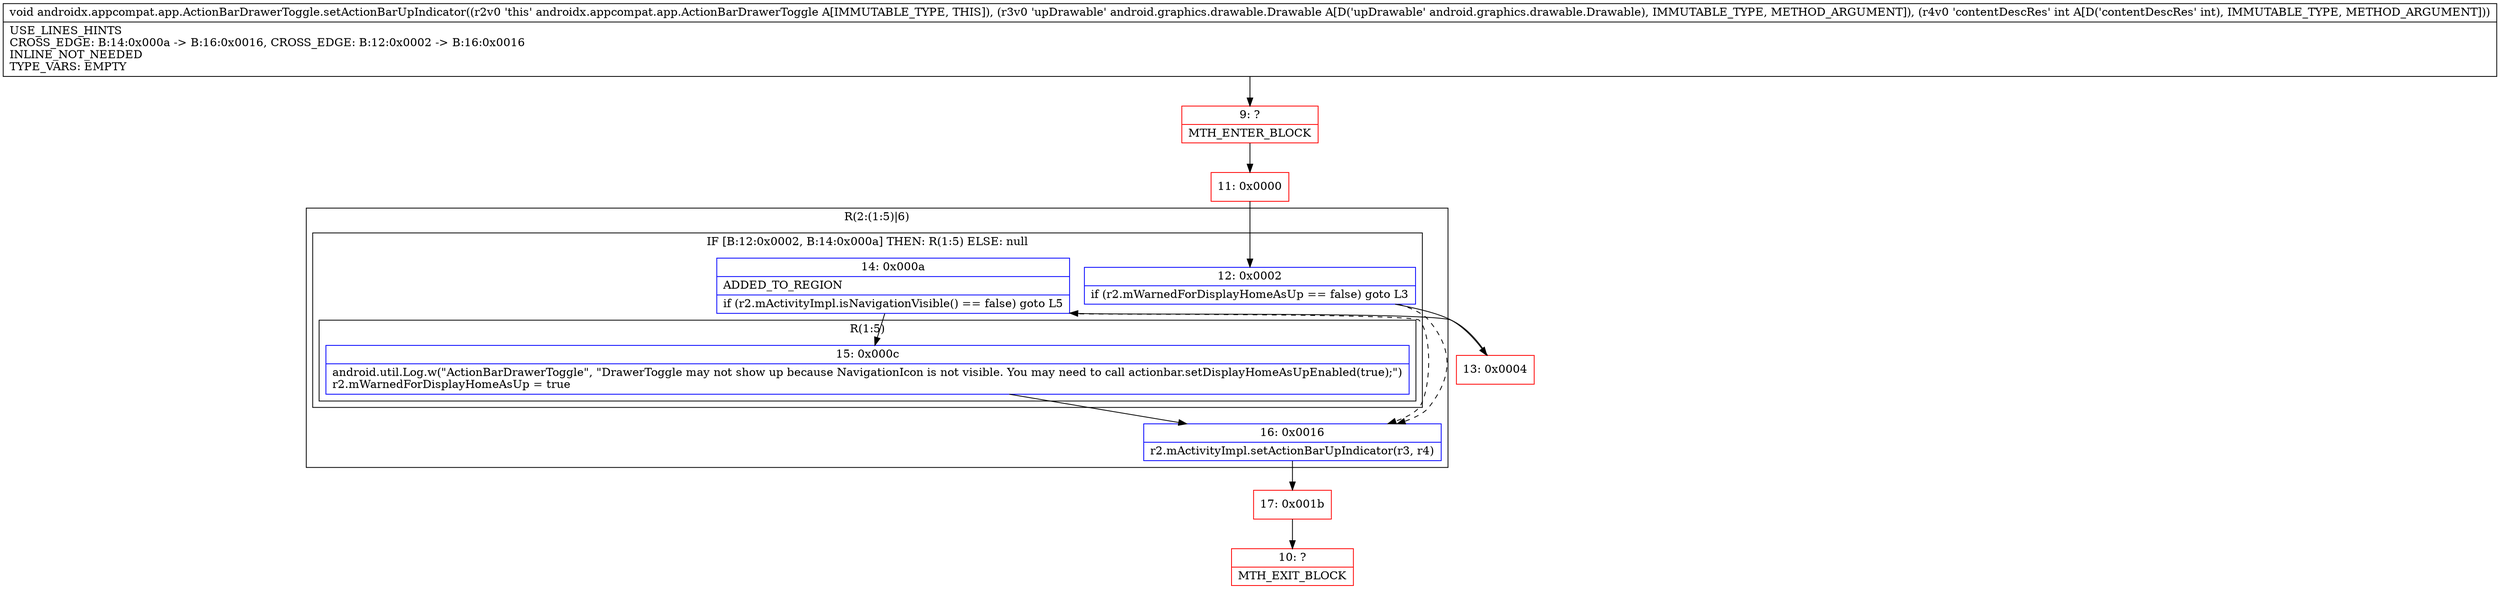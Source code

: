 digraph "CFG forandroidx.appcompat.app.ActionBarDrawerToggle.setActionBarUpIndicator(Landroid\/graphics\/drawable\/Drawable;I)V" {
subgraph cluster_Region_1724337323 {
label = "R(2:(1:5)|6)";
node [shape=record,color=blue];
subgraph cluster_IfRegion_745044050 {
label = "IF [B:12:0x0002, B:14:0x000a] THEN: R(1:5) ELSE: null";
node [shape=record,color=blue];
Node_12 [shape=record,label="{12\:\ 0x0002|if (r2.mWarnedForDisplayHomeAsUp == false) goto L3\l}"];
Node_14 [shape=record,label="{14\:\ 0x000a|ADDED_TO_REGION\l|if (r2.mActivityImpl.isNavigationVisible() == false) goto L5\l}"];
subgraph cluster_Region_740991862 {
label = "R(1:5)";
node [shape=record,color=blue];
Node_15 [shape=record,label="{15\:\ 0x000c|android.util.Log.w(\"ActionBarDrawerToggle\", \"DrawerToggle may not show up because NavigationIcon is not visible. You may need to call actionbar.setDisplayHomeAsUpEnabled(true);\")\lr2.mWarnedForDisplayHomeAsUp = true\l}"];
}
}
Node_16 [shape=record,label="{16\:\ 0x0016|r2.mActivityImpl.setActionBarUpIndicator(r3, r4)\l}"];
}
Node_9 [shape=record,color=red,label="{9\:\ ?|MTH_ENTER_BLOCK\l}"];
Node_11 [shape=record,color=red,label="{11\:\ 0x0000}"];
Node_13 [shape=record,color=red,label="{13\:\ 0x0004}"];
Node_17 [shape=record,color=red,label="{17\:\ 0x001b}"];
Node_10 [shape=record,color=red,label="{10\:\ ?|MTH_EXIT_BLOCK\l}"];
MethodNode[shape=record,label="{void androidx.appcompat.app.ActionBarDrawerToggle.setActionBarUpIndicator((r2v0 'this' androidx.appcompat.app.ActionBarDrawerToggle A[IMMUTABLE_TYPE, THIS]), (r3v0 'upDrawable' android.graphics.drawable.Drawable A[D('upDrawable' android.graphics.drawable.Drawable), IMMUTABLE_TYPE, METHOD_ARGUMENT]), (r4v0 'contentDescRes' int A[D('contentDescRes' int), IMMUTABLE_TYPE, METHOD_ARGUMENT]))  | USE_LINES_HINTS\lCROSS_EDGE: B:14:0x000a \-\> B:16:0x0016, CROSS_EDGE: B:12:0x0002 \-\> B:16:0x0016\lINLINE_NOT_NEEDED\lTYPE_VARS: EMPTY\l}"];
MethodNode -> Node_9;Node_12 -> Node_13;
Node_12 -> Node_16[style=dashed];
Node_14 -> Node_15;
Node_14 -> Node_16[style=dashed];
Node_15 -> Node_16;
Node_16 -> Node_17;
Node_9 -> Node_11;
Node_11 -> Node_12;
Node_13 -> Node_14;
Node_17 -> Node_10;
}

